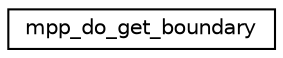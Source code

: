 digraph "Graphical Class Hierarchy"
{
 // INTERACTIVE_SVG=YES
 // LATEX_PDF_SIZE
  edge [fontname="Helvetica",fontsize="10",labelfontname="Helvetica",labelfontsize="10"];
  node [fontname="Helvetica",fontsize="10",shape=record];
  rankdir="LR";
  Node0 [label="mpp_do_get_boundary",height=0.2,width=0.4,color="black", fillcolor="white", style="filled",URL="$interfacempp__domains__mod_1_1mpp__do__get__boundary.html",tooltip=" "];
}
